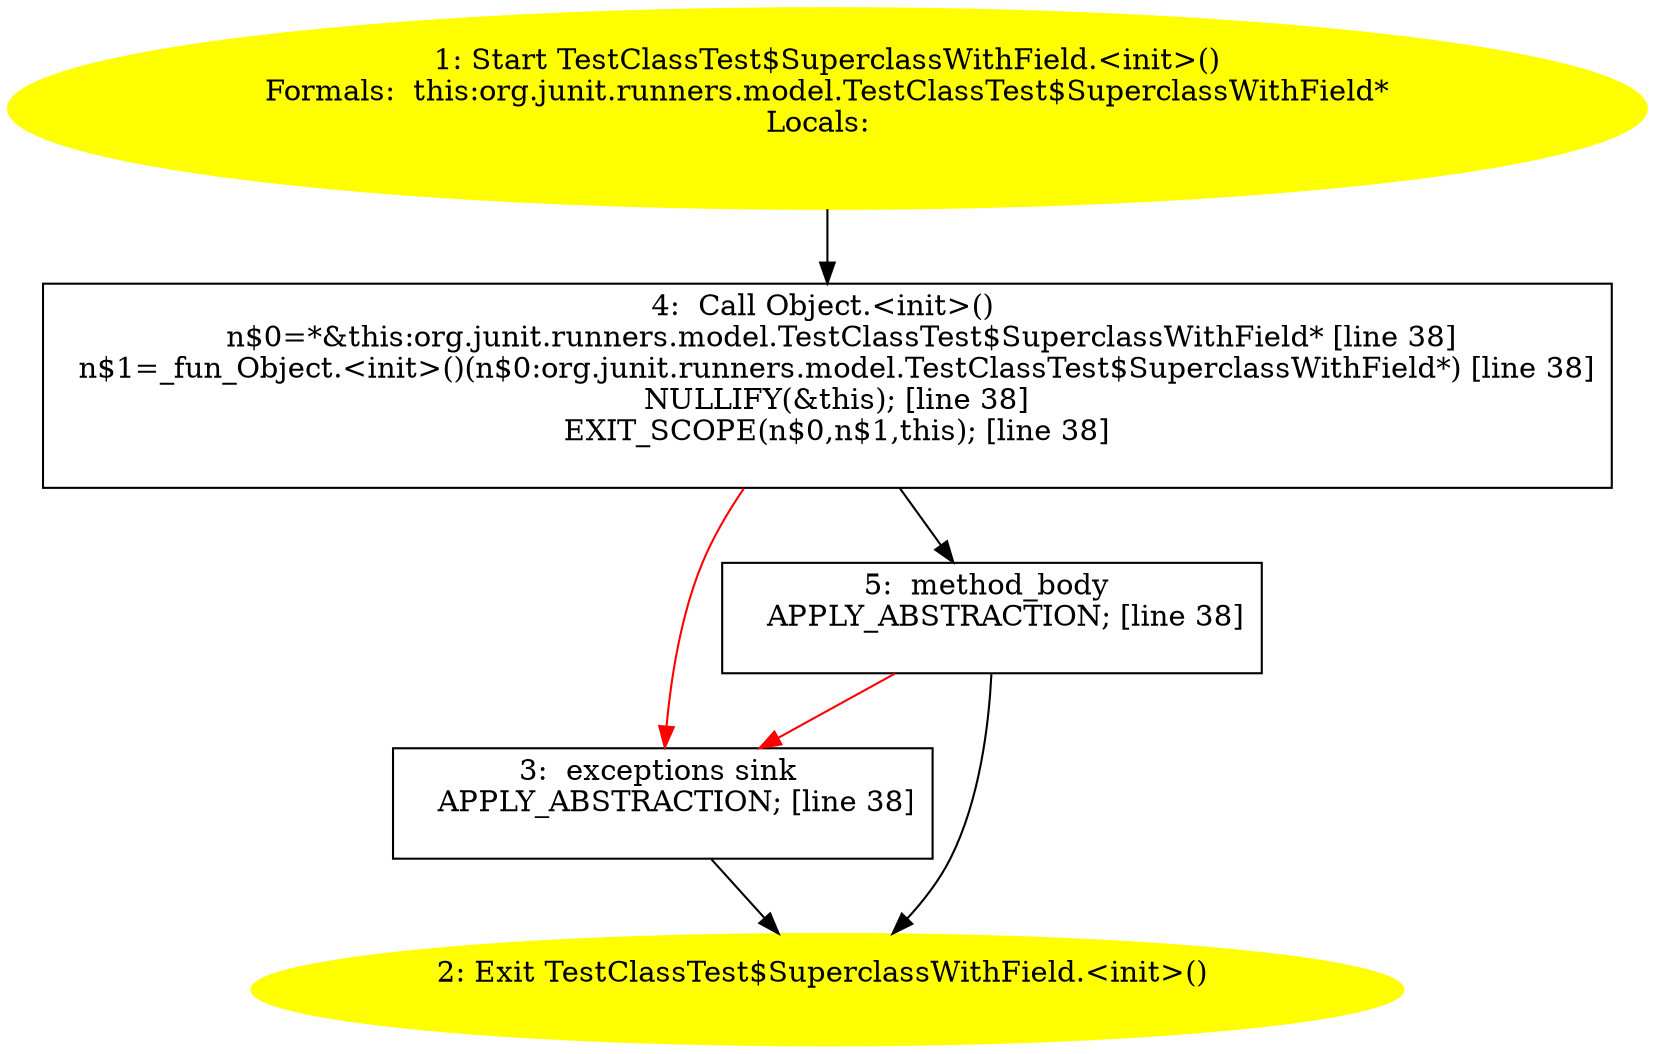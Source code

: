 /* @generated */
digraph cfg {
"org.junit.runners.model.TestClassTest$SuperclassWithField.<init>().52970c2329ec5290946ccca02c51b4ac_1" [label="1: Start TestClassTest$SuperclassWithField.<init>()\nFormals:  this:org.junit.runners.model.TestClassTest$SuperclassWithField*\nLocals:  \n  " color=yellow style=filled]
	

	 "org.junit.runners.model.TestClassTest$SuperclassWithField.<init>().52970c2329ec5290946ccca02c51b4ac_1" -> "org.junit.runners.model.TestClassTest$SuperclassWithField.<init>().52970c2329ec5290946ccca02c51b4ac_4" ;
"org.junit.runners.model.TestClassTest$SuperclassWithField.<init>().52970c2329ec5290946ccca02c51b4ac_2" [label="2: Exit TestClassTest$SuperclassWithField.<init>() \n  " color=yellow style=filled]
	

"org.junit.runners.model.TestClassTest$SuperclassWithField.<init>().52970c2329ec5290946ccca02c51b4ac_3" [label="3:  exceptions sink \n   APPLY_ABSTRACTION; [line 38]\n " shape="box"]
	

	 "org.junit.runners.model.TestClassTest$SuperclassWithField.<init>().52970c2329ec5290946ccca02c51b4ac_3" -> "org.junit.runners.model.TestClassTest$SuperclassWithField.<init>().52970c2329ec5290946ccca02c51b4ac_2" ;
"org.junit.runners.model.TestClassTest$SuperclassWithField.<init>().52970c2329ec5290946ccca02c51b4ac_4" [label="4:  Call Object.<init>() \n   n$0=*&this:org.junit.runners.model.TestClassTest$SuperclassWithField* [line 38]\n  n$1=_fun_Object.<init>()(n$0:org.junit.runners.model.TestClassTest$SuperclassWithField*) [line 38]\n  NULLIFY(&this); [line 38]\n  EXIT_SCOPE(n$0,n$1,this); [line 38]\n " shape="box"]
	

	 "org.junit.runners.model.TestClassTest$SuperclassWithField.<init>().52970c2329ec5290946ccca02c51b4ac_4" -> "org.junit.runners.model.TestClassTest$SuperclassWithField.<init>().52970c2329ec5290946ccca02c51b4ac_5" ;
	 "org.junit.runners.model.TestClassTest$SuperclassWithField.<init>().52970c2329ec5290946ccca02c51b4ac_4" -> "org.junit.runners.model.TestClassTest$SuperclassWithField.<init>().52970c2329ec5290946ccca02c51b4ac_3" [color="red" ];
"org.junit.runners.model.TestClassTest$SuperclassWithField.<init>().52970c2329ec5290946ccca02c51b4ac_5" [label="5:  method_body \n   APPLY_ABSTRACTION; [line 38]\n " shape="box"]
	

	 "org.junit.runners.model.TestClassTest$SuperclassWithField.<init>().52970c2329ec5290946ccca02c51b4ac_5" -> "org.junit.runners.model.TestClassTest$SuperclassWithField.<init>().52970c2329ec5290946ccca02c51b4ac_2" ;
	 "org.junit.runners.model.TestClassTest$SuperclassWithField.<init>().52970c2329ec5290946ccca02c51b4ac_5" -> "org.junit.runners.model.TestClassTest$SuperclassWithField.<init>().52970c2329ec5290946ccca02c51b4ac_3" [color="red" ];
}
